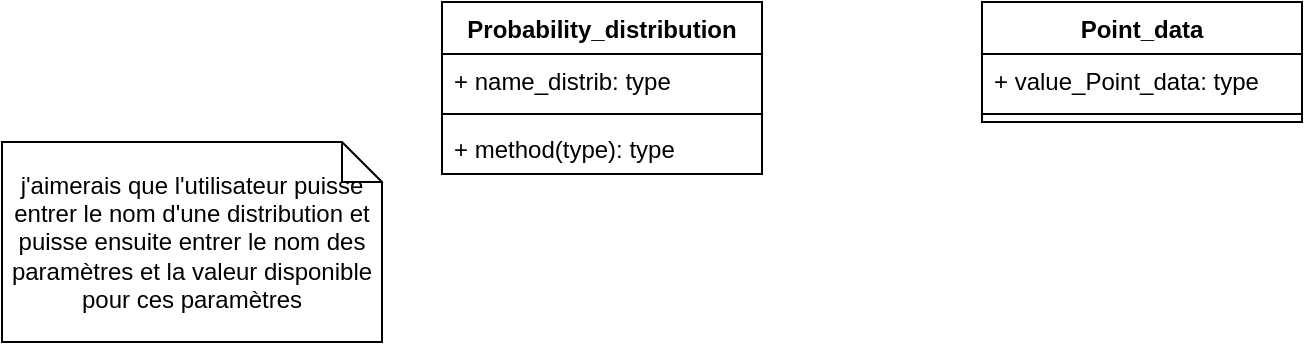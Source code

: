 <mxfile version="21.6.2" type="github">
  <diagram name="Page-1" id="vHBGrTsYqT1RuA5-FNSh">
    <mxGraphModel dx="1861" dy="740" grid="1" gridSize="10" guides="1" tooltips="1" connect="1" arrows="1" fold="1" page="1" pageScale="1" pageWidth="827" pageHeight="1169" math="0" shadow="0">
      <root>
        <mxCell id="0" />
        <mxCell id="1" parent="0" />
        <mxCell id="SI0JAdaID6cO6t9ZGBBr-1" value="Point_data" style="swimlane;fontStyle=1;align=center;verticalAlign=top;childLayout=stackLayout;horizontal=1;startSize=26;horizontalStack=0;resizeParent=1;resizeParentMax=0;resizeLast=0;collapsible=1;marginBottom=0;whiteSpace=wrap;html=1;" vertex="1" parent="1">
          <mxGeometry x="390" y="540" width="160" height="60" as="geometry" />
        </mxCell>
        <mxCell id="SI0JAdaID6cO6t9ZGBBr-2" value="+ value_Point_data: type" style="text;strokeColor=none;fillColor=none;align=left;verticalAlign=top;spacingLeft=4;spacingRight=4;overflow=hidden;rotatable=0;points=[[0,0.5],[1,0.5]];portConstraint=eastwest;whiteSpace=wrap;html=1;" vertex="1" parent="SI0JAdaID6cO6t9ZGBBr-1">
          <mxGeometry y="26" width="160" height="26" as="geometry" />
        </mxCell>
        <mxCell id="SI0JAdaID6cO6t9ZGBBr-3" value="" style="line;strokeWidth=1;fillColor=none;align=left;verticalAlign=middle;spacingTop=-1;spacingLeft=3;spacingRight=3;rotatable=0;labelPosition=right;points=[];portConstraint=eastwest;strokeColor=inherit;" vertex="1" parent="SI0JAdaID6cO6t9ZGBBr-1">
          <mxGeometry y="52" width="160" height="8" as="geometry" />
        </mxCell>
        <mxCell id="SI0JAdaID6cO6t9ZGBBr-8" value="Probability_distribution" style="swimlane;fontStyle=1;align=center;verticalAlign=top;childLayout=stackLayout;horizontal=1;startSize=26;horizontalStack=0;resizeParent=1;resizeParentMax=0;resizeLast=0;collapsible=1;marginBottom=0;whiteSpace=wrap;html=1;" vertex="1" parent="1">
          <mxGeometry x="120" y="540" width="160" height="86" as="geometry" />
        </mxCell>
        <mxCell id="SI0JAdaID6cO6t9ZGBBr-9" value="+ name_distrib: type" style="text;strokeColor=none;fillColor=none;align=left;verticalAlign=top;spacingLeft=4;spacingRight=4;overflow=hidden;rotatable=0;points=[[0,0.5],[1,0.5]];portConstraint=eastwest;whiteSpace=wrap;html=1;" vertex="1" parent="SI0JAdaID6cO6t9ZGBBr-8">
          <mxGeometry y="26" width="160" height="26" as="geometry" />
        </mxCell>
        <mxCell id="SI0JAdaID6cO6t9ZGBBr-10" value="" style="line;strokeWidth=1;fillColor=none;align=left;verticalAlign=middle;spacingTop=-1;spacingLeft=3;spacingRight=3;rotatable=0;labelPosition=right;points=[];portConstraint=eastwest;strokeColor=inherit;" vertex="1" parent="SI0JAdaID6cO6t9ZGBBr-8">
          <mxGeometry y="52" width="160" height="8" as="geometry" />
        </mxCell>
        <mxCell id="SI0JAdaID6cO6t9ZGBBr-11" value="+ method(type): type" style="text;strokeColor=none;fillColor=none;align=left;verticalAlign=top;spacingLeft=4;spacingRight=4;overflow=hidden;rotatable=0;points=[[0,0.5],[1,0.5]];portConstraint=eastwest;whiteSpace=wrap;html=1;" vertex="1" parent="SI0JAdaID6cO6t9ZGBBr-8">
          <mxGeometry y="60" width="160" height="26" as="geometry" />
        </mxCell>
        <mxCell id="SI0JAdaID6cO6t9ZGBBr-13" value="j&#39;aimerais que l&#39;utilisateur puisse entrer le nom d&#39;une distribution et puisse ensuite entrer le nom des paramètres et la valeur disponible pour ces paramètres" style="shape=note;size=20;whiteSpace=wrap;html=1;" vertex="1" parent="1">
          <mxGeometry x="-100" y="610" width="190" height="100" as="geometry" />
        </mxCell>
      </root>
    </mxGraphModel>
  </diagram>
</mxfile>
